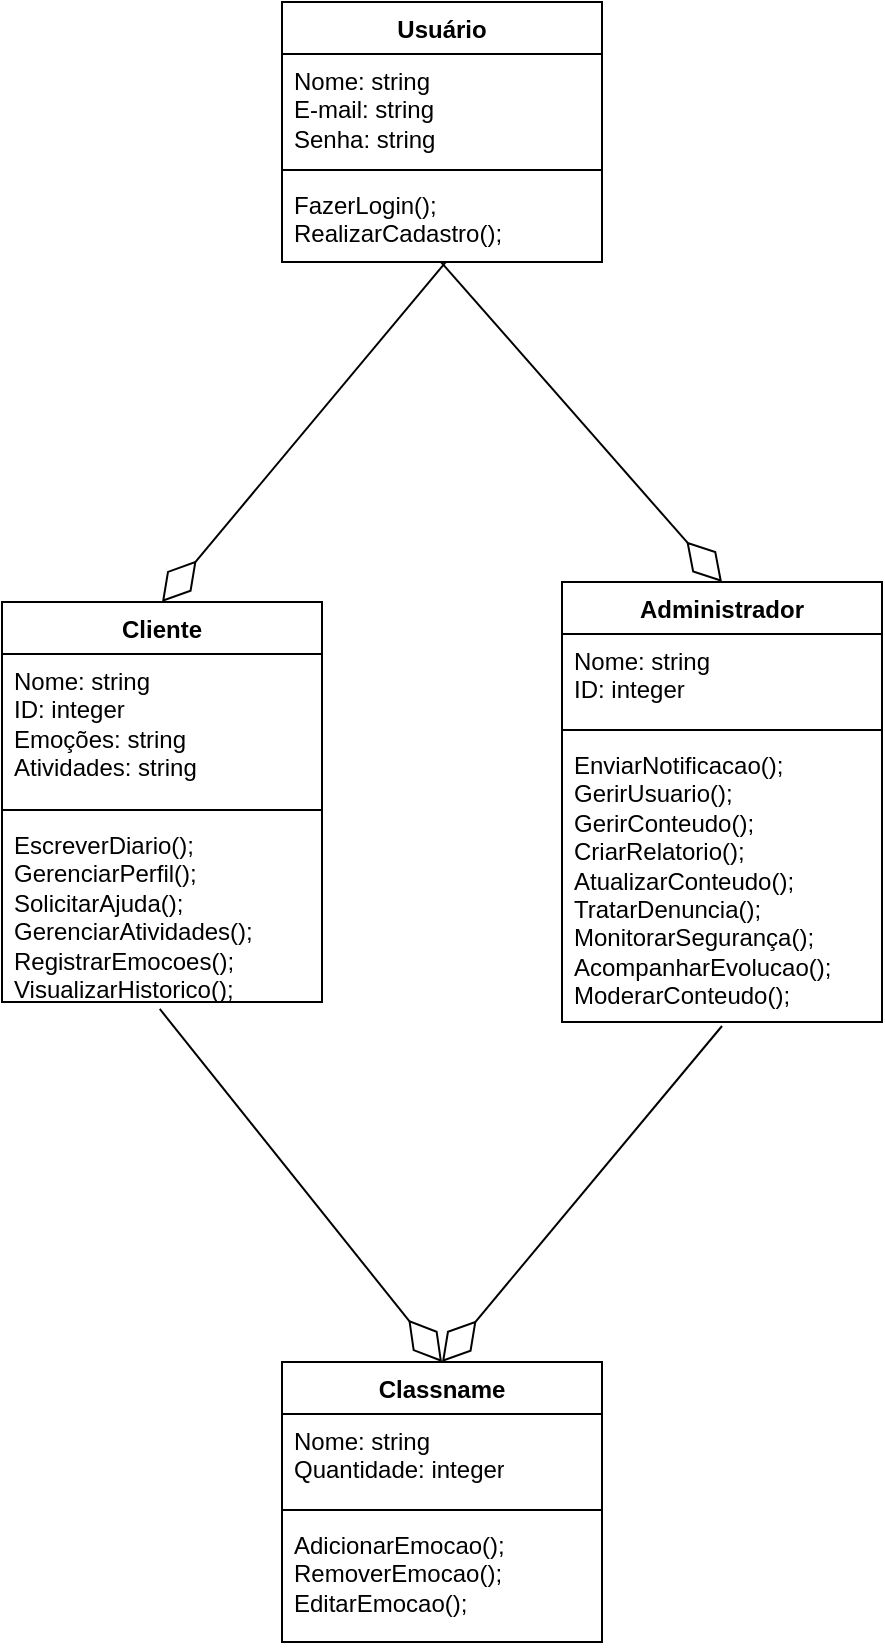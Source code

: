 <mxfile version="28.2.8">
  <diagram name="Seite-1" id="3RJKlI2JhsK82Uk0fZ_o">
    <mxGraphModel dx="825" dy="1032" grid="1" gridSize="10" guides="1" tooltips="1" connect="1" arrows="1" fold="1" page="1" pageScale="1" pageWidth="827" pageHeight="1169" math="0" shadow="0">
      <root>
        <mxCell id="0" />
        <mxCell id="1" parent="0" />
        <mxCell id="8YRxZeVarsAKo0AMxqle-1" value="Administrador" style="swimlane;fontStyle=1;align=center;verticalAlign=top;childLayout=stackLayout;horizontal=1;startSize=26;horizontalStack=0;resizeParent=1;resizeParentMax=0;resizeLast=0;collapsible=1;marginBottom=0;whiteSpace=wrap;html=1;" vertex="1" parent="1">
          <mxGeometry x="290" y="390" width="160" height="220" as="geometry" />
        </mxCell>
        <mxCell id="8YRxZeVarsAKo0AMxqle-2" value="Nome: string&lt;div&gt;ID: integer&lt;/div&gt;" style="text;strokeColor=none;fillColor=none;align=left;verticalAlign=top;spacingLeft=4;spacingRight=4;overflow=hidden;rotatable=0;points=[[0,0.5],[1,0.5]];portConstraint=eastwest;whiteSpace=wrap;html=1;" vertex="1" parent="8YRxZeVarsAKo0AMxqle-1">
          <mxGeometry y="26" width="160" height="44" as="geometry" />
        </mxCell>
        <mxCell id="8YRxZeVarsAKo0AMxqle-3" value="" style="line;strokeWidth=1;fillColor=none;align=left;verticalAlign=middle;spacingTop=-1;spacingLeft=3;spacingRight=3;rotatable=0;labelPosition=right;points=[];portConstraint=eastwest;strokeColor=inherit;" vertex="1" parent="8YRxZeVarsAKo0AMxqle-1">
          <mxGeometry y="70" width="160" height="8" as="geometry" />
        </mxCell>
        <mxCell id="8YRxZeVarsAKo0AMxqle-4" value="EnviarNotificacao();&lt;div&gt;GerirUsuario();&lt;/div&gt;&lt;div&gt;GerirConteudo();&lt;/div&gt;&lt;div&gt;CriarRelatorio();&lt;/div&gt;&lt;div&gt;AtualizarConteudo();&lt;br&gt;TratarDenuncia();&lt;/div&gt;&lt;div&gt;MonitorarSegurança();&lt;/div&gt;&lt;div&gt;AcompanharEvolucao();&lt;/div&gt;&lt;div&gt;ModerarConteudo();&lt;/div&gt;" style="text;strokeColor=none;fillColor=none;align=left;verticalAlign=top;spacingLeft=4;spacingRight=4;overflow=hidden;rotatable=0;points=[[0,0.5],[1,0.5]];portConstraint=eastwest;whiteSpace=wrap;html=1;" vertex="1" parent="8YRxZeVarsAKo0AMxqle-1">
          <mxGeometry y="78" width="160" height="142" as="geometry" />
        </mxCell>
        <mxCell id="8YRxZeVarsAKo0AMxqle-5" value="Cliente" style="swimlane;fontStyle=1;align=center;verticalAlign=top;childLayout=stackLayout;horizontal=1;startSize=26;horizontalStack=0;resizeParent=1;resizeParentMax=0;resizeLast=0;collapsible=1;marginBottom=0;whiteSpace=wrap;html=1;" vertex="1" parent="1">
          <mxGeometry x="10" y="400" width="160" height="200" as="geometry" />
        </mxCell>
        <mxCell id="8YRxZeVarsAKo0AMxqle-6" value="Nome: string&lt;div&gt;ID: integer&lt;/div&gt;&lt;div&gt;Emoções: string&lt;/div&gt;&lt;div&gt;Atividades: string&lt;/div&gt;" style="text;strokeColor=none;fillColor=none;align=left;verticalAlign=top;spacingLeft=4;spacingRight=4;overflow=hidden;rotatable=0;points=[[0,0.5],[1,0.5]];portConstraint=eastwest;whiteSpace=wrap;html=1;" vertex="1" parent="8YRxZeVarsAKo0AMxqle-5">
          <mxGeometry y="26" width="160" height="74" as="geometry" />
        </mxCell>
        <mxCell id="8YRxZeVarsAKo0AMxqle-7" value="" style="line;strokeWidth=1;fillColor=none;align=left;verticalAlign=middle;spacingTop=-1;spacingLeft=3;spacingRight=3;rotatable=0;labelPosition=right;points=[];portConstraint=eastwest;strokeColor=inherit;" vertex="1" parent="8YRxZeVarsAKo0AMxqle-5">
          <mxGeometry y="100" width="160" height="8" as="geometry" />
        </mxCell>
        <mxCell id="8YRxZeVarsAKo0AMxqle-8" value="EscreverDiario();&lt;div&gt;GerenciarPerfil();&lt;/div&gt;&lt;div&gt;SolicitarAjuda();&lt;br&gt;GerenciarAtividades();&lt;br&gt;RegistrarEmocoes();&lt;/div&gt;&lt;div&gt;VisualizarHistorico();&lt;/div&gt;" style="text;strokeColor=none;fillColor=none;align=left;verticalAlign=top;spacingLeft=4;spacingRight=4;overflow=hidden;rotatable=0;points=[[0,0.5],[1,0.5]];portConstraint=eastwest;whiteSpace=wrap;html=1;" vertex="1" parent="8YRxZeVarsAKo0AMxqle-5">
          <mxGeometry y="108" width="160" height="92" as="geometry" />
        </mxCell>
        <mxCell id="8YRxZeVarsAKo0AMxqle-9" style="edgeStyle=none;curved=1;rounded=0;orthogonalLoop=1;jettySize=auto;html=1;exitX=0.5;exitY=0;exitDx=0;exitDy=0;fontSize=12;startSize=8;endSize=8;" edge="1" parent="1" source="8YRxZeVarsAKo0AMxqle-1" target="8YRxZeVarsAKo0AMxqle-1">
          <mxGeometry relative="1" as="geometry" />
        </mxCell>
        <mxCell id="8YRxZeVarsAKo0AMxqle-20" value="Classname" style="swimlane;fontStyle=1;align=center;verticalAlign=top;childLayout=stackLayout;horizontal=1;startSize=26;horizontalStack=0;resizeParent=1;resizeParentMax=0;resizeLast=0;collapsible=1;marginBottom=0;whiteSpace=wrap;html=1;" vertex="1" parent="1">
          <mxGeometry x="150" y="780" width="160" height="140" as="geometry" />
        </mxCell>
        <mxCell id="8YRxZeVarsAKo0AMxqle-21" value="Nome: string&lt;div&gt;Quantidade: integer&lt;/div&gt;" style="text;strokeColor=none;fillColor=none;align=left;verticalAlign=top;spacingLeft=4;spacingRight=4;overflow=hidden;rotatable=0;points=[[0,0.5],[1,0.5]];portConstraint=eastwest;whiteSpace=wrap;html=1;" vertex="1" parent="8YRxZeVarsAKo0AMxqle-20">
          <mxGeometry y="26" width="160" height="44" as="geometry" />
        </mxCell>
        <mxCell id="8YRxZeVarsAKo0AMxqle-22" value="" style="line;strokeWidth=1;fillColor=none;align=left;verticalAlign=middle;spacingTop=-1;spacingLeft=3;spacingRight=3;rotatable=0;labelPosition=right;points=[];portConstraint=eastwest;strokeColor=inherit;" vertex="1" parent="8YRxZeVarsAKo0AMxqle-20">
          <mxGeometry y="70" width="160" height="8" as="geometry" />
        </mxCell>
        <mxCell id="8YRxZeVarsAKo0AMxqle-23" value="AdicionarEmocao();&lt;div&gt;RemoverEmocao();&lt;/div&gt;&lt;div&gt;EditarEmocao();&lt;/div&gt;&lt;div&gt;&lt;br&gt;&lt;/div&gt;" style="text;strokeColor=none;fillColor=none;align=left;verticalAlign=top;spacingLeft=4;spacingRight=4;overflow=hidden;rotatable=0;points=[[0,0.5],[1,0.5]];portConstraint=eastwest;whiteSpace=wrap;html=1;" vertex="1" parent="8YRxZeVarsAKo0AMxqle-20">
          <mxGeometry y="78" width="160" height="62" as="geometry" />
        </mxCell>
        <mxCell id="8YRxZeVarsAKo0AMxqle-27" value="Usuário" style="swimlane;fontStyle=1;align=center;verticalAlign=top;childLayout=stackLayout;horizontal=1;startSize=26;horizontalStack=0;resizeParent=1;resizeParentMax=0;resizeLast=0;collapsible=1;marginBottom=0;whiteSpace=wrap;html=1;" vertex="1" parent="1">
          <mxGeometry x="150" y="100" width="160" height="130" as="geometry" />
        </mxCell>
        <mxCell id="8YRxZeVarsAKo0AMxqle-28" value="Nome: string&lt;div&gt;E-mail: string&lt;/div&gt;&lt;div&gt;Senha: string&lt;/div&gt;" style="text;strokeColor=none;fillColor=none;align=left;verticalAlign=top;spacingLeft=4;spacingRight=4;overflow=hidden;rotatable=0;points=[[0,0.5],[1,0.5]];portConstraint=eastwest;whiteSpace=wrap;html=1;" vertex="1" parent="8YRxZeVarsAKo0AMxqle-27">
          <mxGeometry y="26" width="160" height="54" as="geometry" />
        </mxCell>
        <mxCell id="8YRxZeVarsAKo0AMxqle-29" value="" style="line;strokeWidth=1;fillColor=none;align=left;verticalAlign=middle;spacingTop=-1;spacingLeft=3;spacingRight=3;rotatable=0;labelPosition=right;points=[];portConstraint=eastwest;strokeColor=inherit;" vertex="1" parent="8YRxZeVarsAKo0AMxqle-27">
          <mxGeometry y="80" width="160" height="8" as="geometry" />
        </mxCell>
        <mxCell id="8YRxZeVarsAKo0AMxqle-30" value="FazerLogin();&lt;div&gt;RealizarCadastro();&lt;/div&gt;" style="text;strokeColor=none;fillColor=none;align=left;verticalAlign=top;spacingLeft=4;spacingRight=4;overflow=hidden;rotatable=0;points=[[0,0.5],[1,0.5]];portConstraint=eastwest;whiteSpace=wrap;html=1;" vertex="1" parent="8YRxZeVarsAKo0AMxqle-27">
          <mxGeometry y="88" width="160" height="42" as="geometry" />
        </mxCell>
        <mxCell id="8YRxZeVarsAKo0AMxqle-32" value="" style="endArrow=diamondThin;endFill=0;endSize=24;html=1;rounded=0;fontSize=12;curved=1;entryX=0.5;entryY=0;entryDx=0;entryDy=0;exitX=0.497;exitY=1.001;exitDx=0;exitDy=0;exitPerimeter=0;" edge="1" parent="1" source="8YRxZeVarsAKo0AMxqle-30" target="8YRxZeVarsAKo0AMxqle-1">
          <mxGeometry width="160" relative="1" as="geometry">
            <mxPoint x="170" y="250" as="sourcePoint" />
            <mxPoint x="330" y="250" as="targetPoint" />
          </mxGeometry>
        </mxCell>
        <mxCell id="8YRxZeVarsAKo0AMxqle-33" value="" style="endArrow=diamondThin;endFill=0;endSize=24;html=1;rounded=0;fontSize=12;curved=1;entryX=0.5;entryY=0;entryDx=0;entryDy=0;exitX=0.511;exitY=1.005;exitDx=0;exitDy=0;exitPerimeter=0;" edge="1" parent="1" source="8YRxZeVarsAKo0AMxqle-30" target="8YRxZeVarsAKo0AMxqle-5">
          <mxGeometry width="160" relative="1" as="geometry">
            <mxPoint x="150" y="240" as="sourcePoint" />
            <mxPoint x="290" y="400" as="targetPoint" />
          </mxGeometry>
        </mxCell>
        <mxCell id="8YRxZeVarsAKo0AMxqle-34" value="" style="endArrow=diamondThin;endFill=0;endSize=24;html=1;rounded=0;fontSize=12;curved=1;entryX=0.5;entryY=0;entryDx=0;entryDy=0;" edge="1" parent="1" target="8YRxZeVarsAKo0AMxqle-20">
          <mxGeometry width="160" relative="1" as="geometry">
            <mxPoint x="370" y="612" as="sourcePoint" />
            <mxPoint x="400.68" y="910" as="targetPoint" />
          </mxGeometry>
        </mxCell>
        <mxCell id="8YRxZeVarsAKo0AMxqle-35" value="" style="endArrow=diamondThin;endFill=0;endSize=24;html=1;rounded=0;fontSize=12;curved=1;entryX=0.5;entryY=0;entryDx=0;entryDy=0;exitX=0.493;exitY=1.038;exitDx=0;exitDy=0;exitPerimeter=0;" edge="1" parent="1" source="8YRxZeVarsAKo0AMxqle-8" target="8YRxZeVarsAKo0AMxqle-20">
          <mxGeometry width="160" relative="1" as="geometry">
            <mxPoint x="150" y="680" as="sourcePoint" />
            <mxPoint x="290" y="840" as="targetPoint" />
          </mxGeometry>
        </mxCell>
      </root>
    </mxGraphModel>
  </diagram>
</mxfile>
